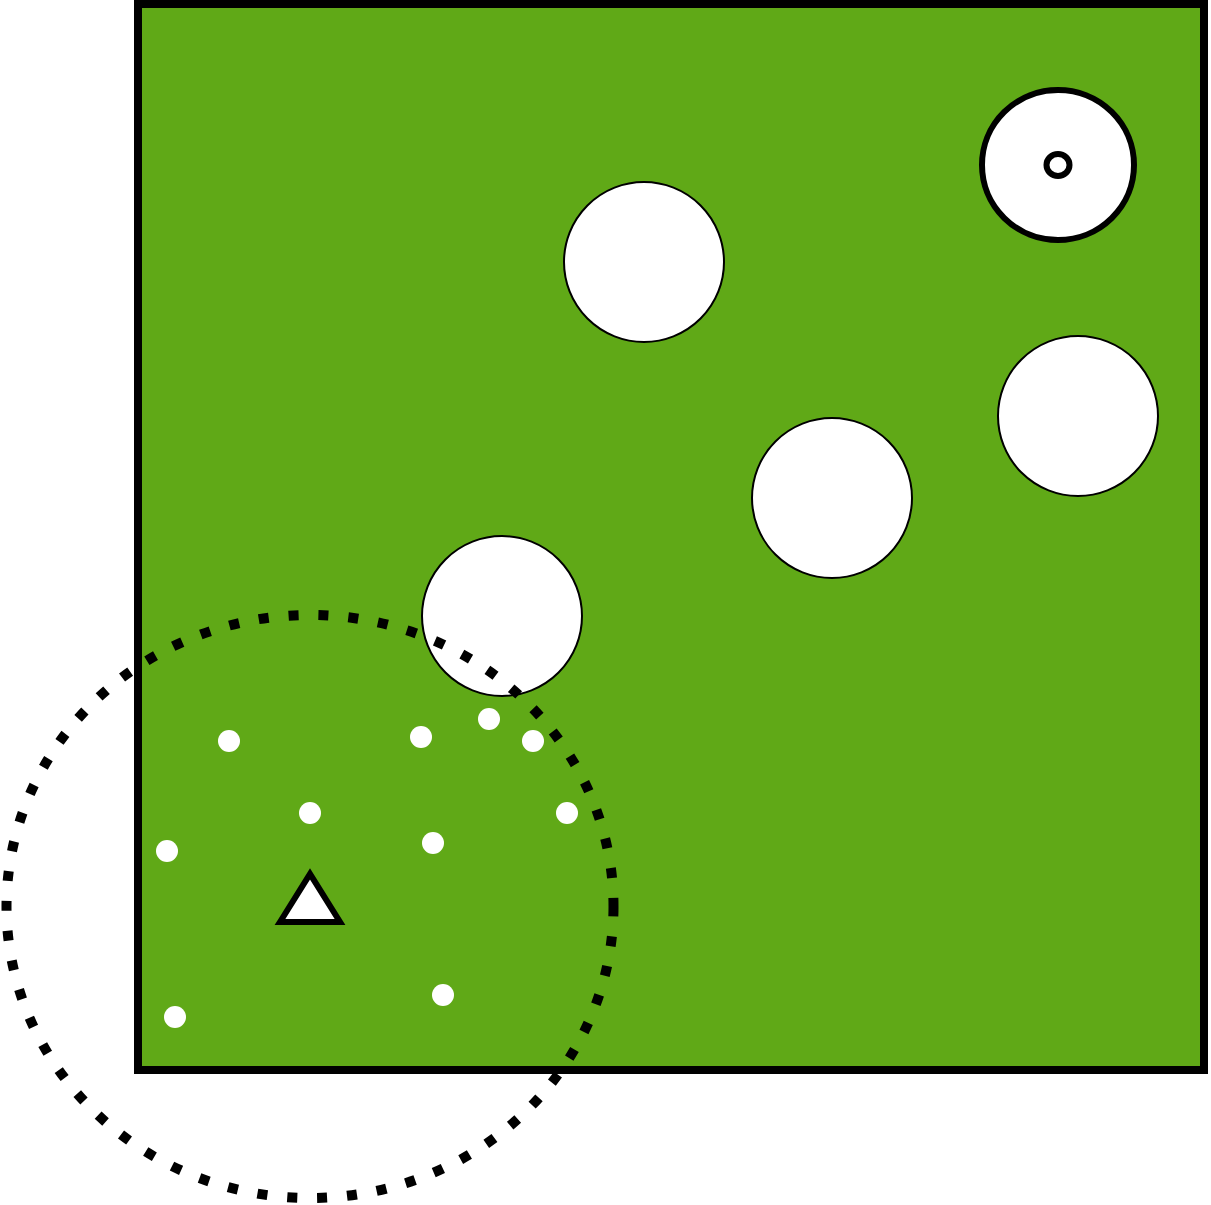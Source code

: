 <mxfile version="27.1.6">
  <diagram name="Page-1" id="bCQNXBTWIr4u8t8Ghblq">
    <mxGraphModel dx="1695" dy="907" grid="0" gridSize="10" guides="1" tooltips="1" connect="1" arrows="1" fold="1" page="1" pageScale="1" pageWidth="850" pageHeight="1100" background="light-dark(#FFFFFF,#FFFFFF)" math="0" shadow="0">
      <root>
        <mxCell id="0" />
        <mxCell id="1" parent="0" />
        <mxCell id="39Wv1uGkGEljZt1knO9s-1" value="" style="whiteSpace=wrap;html=1;aspect=fixed;fillColor=light-dark(#60A917,#999999);fontColor=#ffffff;strokeColor=light-dark(#000000,#000000);strokeWidth=4;" vertex="1" parent="1">
          <mxGeometry x="132" y="174" width="533" height="533" as="geometry" />
        </mxCell>
        <mxCell id="39Wv1uGkGEljZt1knO9s-2" value="" style="ellipse;whiteSpace=wrap;html=1;fillColor=light-dark(#FFFFFF,#99FF99);strokeColor=light-dark(#000000,#000000);strokeWidth=3;" vertex="1" parent="1">
          <mxGeometry x="554" y="217" width="76" height="75" as="geometry" />
        </mxCell>
        <mxCell id="39Wv1uGkGEljZt1knO9s-3" value="" style="ellipse;whiteSpace=wrap;html=1;fillColor=light-dark(#FFFFFF,#FF3333);strokeColor=light-dark(#000000,#000000);strokeWidth=3;" vertex="1" parent="1">
          <mxGeometry x="586.25" y="249" width="11.5" height="11" as="geometry" />
        </mxCell>
        <mxCell id="39Wv1uGkGEljZt1knO9s-4" value="" style="triangle;whiteSpace=wrap;html=1;rotation=-90;fillColor=light-dark(#FFFFFF,#FF8000);strokeColor=light-dark(#000000,#000000);strokeWidth=3;" vertex="1" parent="1">
          <mxGeometry x="206" y="606" width="24" height="30" as="geometry" />
        </mxCell>
        <mxCell id="39Wv1uGkGEljZt1knO9s-7" value="" style="ellipse;whiteSpace=wrap;html=1;aspect=fixed;" vertex="1" parent="1">
          <mxGeometry x="274" y="440" width="80" height="80" as="geometry" />
        </mxCell>
        <mxCell id="39Wv1uGkGEljZt1knO9s-8" value="" style="ellipse;whiteSpace=wrap;html=1;aspect=fixed;" vertex="1" parent="1">
          <mxGeometry x="439" y="381" width="80" height="80" as="geometry" />
        </mxCell>
        <mxCell id="39Wv1uGkGEljZt1knO9s-9" value="" style="ellipse;whiteSpace=wrap;html=1;aspect=fixed;" vertex="1" parent="1">
          <mxGeometry x="345" y="263" width="80" height="80" as="geometry" />
        </mxCell>
        <mxCell id="39Wv1uGkGEljZt1knO9s-10" value="" style="ellipse;whiteSpace=wrap;html=1;aspect=fixed;" vertex="1" parent="1">
          <mxGeometry x="562" y="340" width="80" height="80" as="geometry" />
        </mxCell>
        <mxCell id="39Wv1uGkGEljZt1knO9s-5" value="" style="ellipse;whiteSpace=wrap;html=1;fillColor=none;dashed=1;dashPattern=1 2;strokeColor=light-dark(#000000,#7F00FF);strokeWidth=5;" vertex="1" parent="1">
          <mxGeometry x="66.25" y="479.5" width="303.5" height="291.5" as="geometry" />
        </mxCell>
        <mxCell id="39Wv1uGkGEljZt1knO9s-11" value="" style="ellipse;whiteSpace=wrap;html=1;aspect=fixed;strokeColor=none;fillColor=light-dark(#FFFFFF,#00FFFF);" vertex="1" parent="1">
          <mxGeometry x="172" y="537" width="11" height="11" as="geometry" />
        </mxCell>
        <mxCell id="39Wv1uGkGEljZt1knO9s-12" value="" style="ellipse;whiteSpace=wrap;html=1;aspect=fixed;strokeColor=none;fillColor=light-dark(#FFFFFF,#00FFFF);" vertex="1" parent="1">
          <mxGeometry x="274" y="588" width="11" height="11" as="geometry" />
        </mxCell>
        <mxCell id="39Wv1uGkGEljZt1knO9s-15" value="" style="ellipse;whiteSpace=wrap;html=1;aspect=fixed;strokeColor=none;fillColor=light-dark(#FFFFFF,#00FFFF);" vertex="1" parent="1">
          <mxGeometry x="341" y="573" width="11" height="11" as="geometry" />
        </mxCell>
        <mxCell id="39Wv1uGkGEljZt1knO9s-16" value="" style="ellipse;whiteSpace=wrap;html=1;aspect=fixed;strokeColor=none;fillColor=light-dark(#FFFFFF,#00FFFF);" vertex="1" parent="1">
          <mxGeometry x="324" y="537" width="11" height="11" as="geometry" />
        </mxCell>
        <mxCell id="39Wv1uGkGEljZt1knO9s-17" value="" style="ellipse;whiteSpace=wrap;html=1;aspect=fixed;strokeColor=none;fillColor=light-dark(#FFFFFF,#00FFFF);" vertex="1" parent="1">
          <mxGeometry x="268" y="535" width="11" height="11" as="geometry" />
        </mxCell>
        <mxCell id="39Wv1uGkGEljZt1knO9s-18" value="" style="ellipse;whiteSpace=wrap;html=1;aspect=fixed;strokeColor=none;fillColor=light-dark(#FFFFFF,#00FFFF);" vertex="1" parent="1">
          <mxGeometry x="279" y="664" width="11" height="11" as="geometry" />
        </mxCell>
        <mxCell id="39Wv1uGkGEljZt1knO9s-19" value="" style="ellipse;whiteSpace=wrap;html=1;aspect=fixed;strokeColor=none;fillColor=light-dark(#FFFFFF,#00FFFF);" vertex="1" parent="1">
          <mxGeometry x="145" y="675" width="11" height="11" as="geometry" />
        </mxCell>
        <mxCell id="39Wv1uGkGEljZt1knO9s-20" value="" style="ellipse;whiteSpace=wrap;html=1;aspect=fixed;strokeColor=none;fillColor=light-dark(#FFFFFF,#00FFFF);" vertex="1" parent="1">
          <mxGeometry x="141" y="592" width="11" height="11" as="geometry" />
        </mxCell>
        <mxCell id="39Wv1uGkGEljZt1knO9s-21" value="" style="ellipse;whiteSpace=wrap;html=1;aspect=fixed;strokeColor=none;fillColor=light-dark(#FFFFFF,#00FFFF);" vertex="1" parent="1">
          <mxGeometry x="212.5" y="573" width="11" height="11" as="geometry" />
        </mxCell>
        <mxCell id="39Wv1uGkGEljZt1knO9s-22" value="" style="ellipse;whiteSpace=wrap;html=1;aspect=fixed;strokeColor=none;fillColor=light-dark(#FFFFFF,#00FFFF);" vertex="1" parent="1">
          <mxGeometry x="302" y="526" width="11" height="11" as="geometry" />
        </mxCell>
      </root>
    </mxGraphModel>
  </diagram>
</mxfile>
